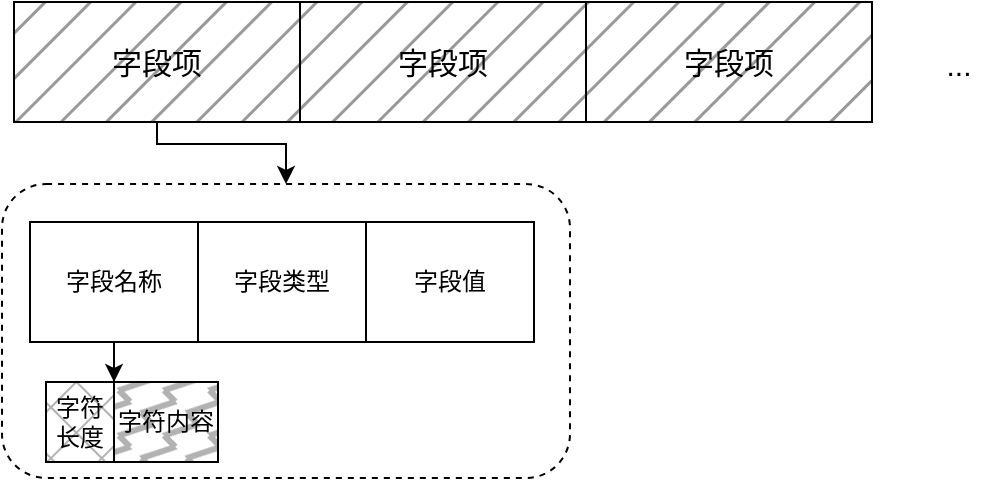 <mxfile version="23.1.5" type="device">
  <diagram name="第 1 页" id="cTmBWzB4i62C-0hLC9Lw">
    <mxGraphModel dx="1025" dy="854" grid="0" gridSize="10" guides="1" tooltips="1" connect="1" arrows="1" fold="1" page="1" pageScale="1" pageWidth="500" pageHeight="250" math="0" shadow="0">
      <root>
        <mxCell id="0" />
        <mxCell id="1" parent="0" />
        <mxCell id="1qu8gLTCUTjECIXJqY8j-13" value="" style="rounded=1;whiteSpace=wrap;html=1;fillColor=none;dashed=1;strokeColor=#000000;fontColor=#000000;" parent="1" vertex="1">
          <mxGeometry x="4" y="97" width="284" height="147" as="geometry" />
        </mxCell>
        <mxCell id="1qu8gLTCUTjECIXJqY8j-14" style="edgeStyle=orthogonalEdgeStyle;rounded=0;orthogonalLoop=1;jettySize=auto;html=1;entryX=0.5;entryY=0;entryDx=0;entryDy=0;strokeColor=#000000;fontColor=#000000;" parent="1" source="1qu8gLTCUTjECIXJqY8j-1" target="1qu8gLTCUTjECIXJqY8j-13" edge="1">
          <mxGeometry relative="1" as="geometry">
            <Array as="points">
              <mxPoint x="82" y="77" />
              <mxPoint x="146" y="77" />
            </Array>
          </mxGeometry>
        </mxCell>
        <mxCell id="1qu8gLTCUTjECIXJqY8j-1" value="字段项" style="rounded=0;whiteSpace=wrap;html=1;fillColor=#000000;strokeColor=#000000;fontSize=15;fontColor=#000000;fillStyle=hatch;fillOpacity=40;" parent="1" vertex="1">
          <mxGeometry x="10" y="6" width="143" height="60" as="geometry" />
        </mxCell>
        <mxCell id="1qu8gLTCUTjECIXJqY8j-2" value="字段项" style="rounded=0;whiteSpace=wrap;html=1;fillColor=#000000;strokeColor=#000000;fontSize=15;fontColor=#000000;fillStyle=hatch;fillOpacity=40;" parent="1" vertex="1">
          <mxGeometry x="153" y="6" width="143" height="60" as="geometry" />
        </mxCell>
        <mxCell id="1qu8gLTCUTjECIXJqY8j-3" value="字段项" style="rounded=0;whiteSpace=wrap;html=1;fillColor=#000000;strokeColor=#000000;fontSize=15;fontColor=#000000;fillStyle=hatch;fillOpacity=40;" parent="1" vertex="1">
          <mxGeometry x="296" y="6" width="143" height="60" as="geometry" />
        </mxCell>
        <mxCell id="1qu8gLTCUTjECIXJqY8j-4" value="..." style="text;html=1;align=center;verticalAlign=middle;resizable=0;points=[];autosize=1;strokeColor=none;fillColor=none;fontSize=15;fontColor=#000000;" parent="1" vertex="1">
          <mxGeometry x="466" y="22" width="31" height="30" as="geometry" />
        </mxCell>
        <mxCell id="1qu8gLTCUTjECIXJqY8j-11" style="edgeStyle=orthogonalEdgeStyle;rounded=0;orthogonalLoop=1;jettySize=auto;html=1;entryX=0;entryY=0;entryDx=0;entryDy=0;strokeColor=#000000;fontColor=#000000;" parent="1" source="1qu8gLTCUTjECIXJqY8j-5" target="1qu8gLTCUTjECIXJqY8j-10" edge="1">
          <mxGeometry relative="1" as="geometry" />
        </mxCell>
        <mxCell id="1qu8gLTCUTjECIXJqY8j-5" value="字段名称" style="rounded=0;whiteSpace=wrap;html=1;fillColor=none;strokeColor=#000000;fontColor=#000000;" parent="1" vertex="1">
          <mxGeometry x="18" y="116" width="84" height="60" as="geometry" />
        </mxCell>
        <mxCell id="1qu8gLTCUTjECIXJqY8j-6" value="字段类型" style="rounded=0;whiteSpace=wrap;html=1;fillColor=none;strokeColor=#000000;fontColor=#000000;" parent="1" vertex="1">
          <mxGeometry x="102" y="116" width="84" height="60" as="geometry" />
        </mxCell>
        <mxCell id="1qu8gLTCUTjECIXJqY8j-7" value="字段值" style="rounded=0;whiteSpace=wrap;html=1;fillColor=none;strokeColor=#000000;fontColor=#000000;" parent="1" vertex="1">
          <mxGeometry x="186" y="116" width="84" height="60" as="geometry" />
        </mxCell>
        <mxCell id="1qu8gLTCUTjECIXJqY8j-9" value="字符长度" style="rounded=0;whiteSpace=wrap;html=1;fillColor=#000000;strokeColor=#000000;fontColor=#000000;fillStyle=cross-hatch;fillOpacity=30;" parent="1" vertex="1">
          <mxGeometry x="26" y="196" width="34" height="40" as="geometry" />
        </mxCell>
        <mxCell id="1qu8gLTCUTjECIXJqY8j-10" value="字符内容" style="rounded=0;whiteSpace=wrap;html=1;fillColor=#000000;fontColor=#000000;strokeColor=#000000;fillStyle=zigzag-line;fillOpacity=30;" parent="1" vertex="1">
          <mxGeometry x="60" y="196" width="52" height="40" as="geometry" />
        </mxCell>
      </root>
    </mxGraphModel>
  </diagram>
</mxfile>
